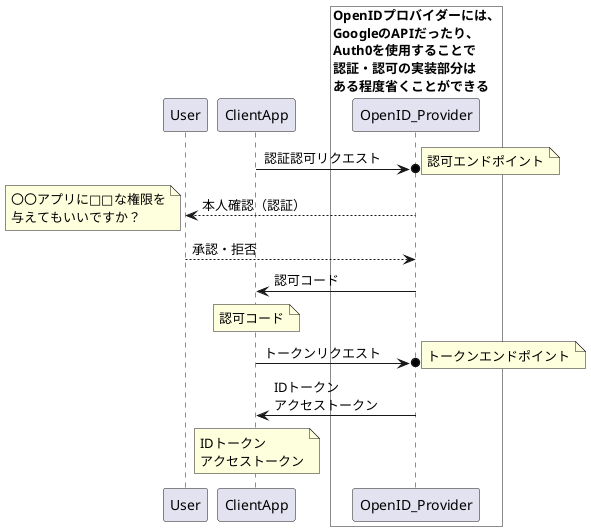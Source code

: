 @startuml React Spring 認証フロー(OpenID Connect方式)


participant User as user
participant ClientApp as clientapp
box OpenIDプロバイダーには、\nGoogleのAPIだったり、\nAuth0を使用することで\n認証・認可の実装部分は\nある程度省くことができる #White
participant OpenID_Provider as provider
end box

clientapp ->o provider:認証認可リクエスト
note right :認可エンドポイント
user <-- provider:本人確認（認証）
note left :〇〇アプリに□□な権限を\n与えてもいいですか？
user --> provider:承認・拒否
clientapp <- provider:認可コード
note over clientapp: 認可コード
clientapp ->o provider:トークンリクエスト
note right :トークンエンドポイント
clientapp <- provider:IDトークン\nアクセストークン
note over clientapp :IDトークン\nアクセストークン

@enduml
